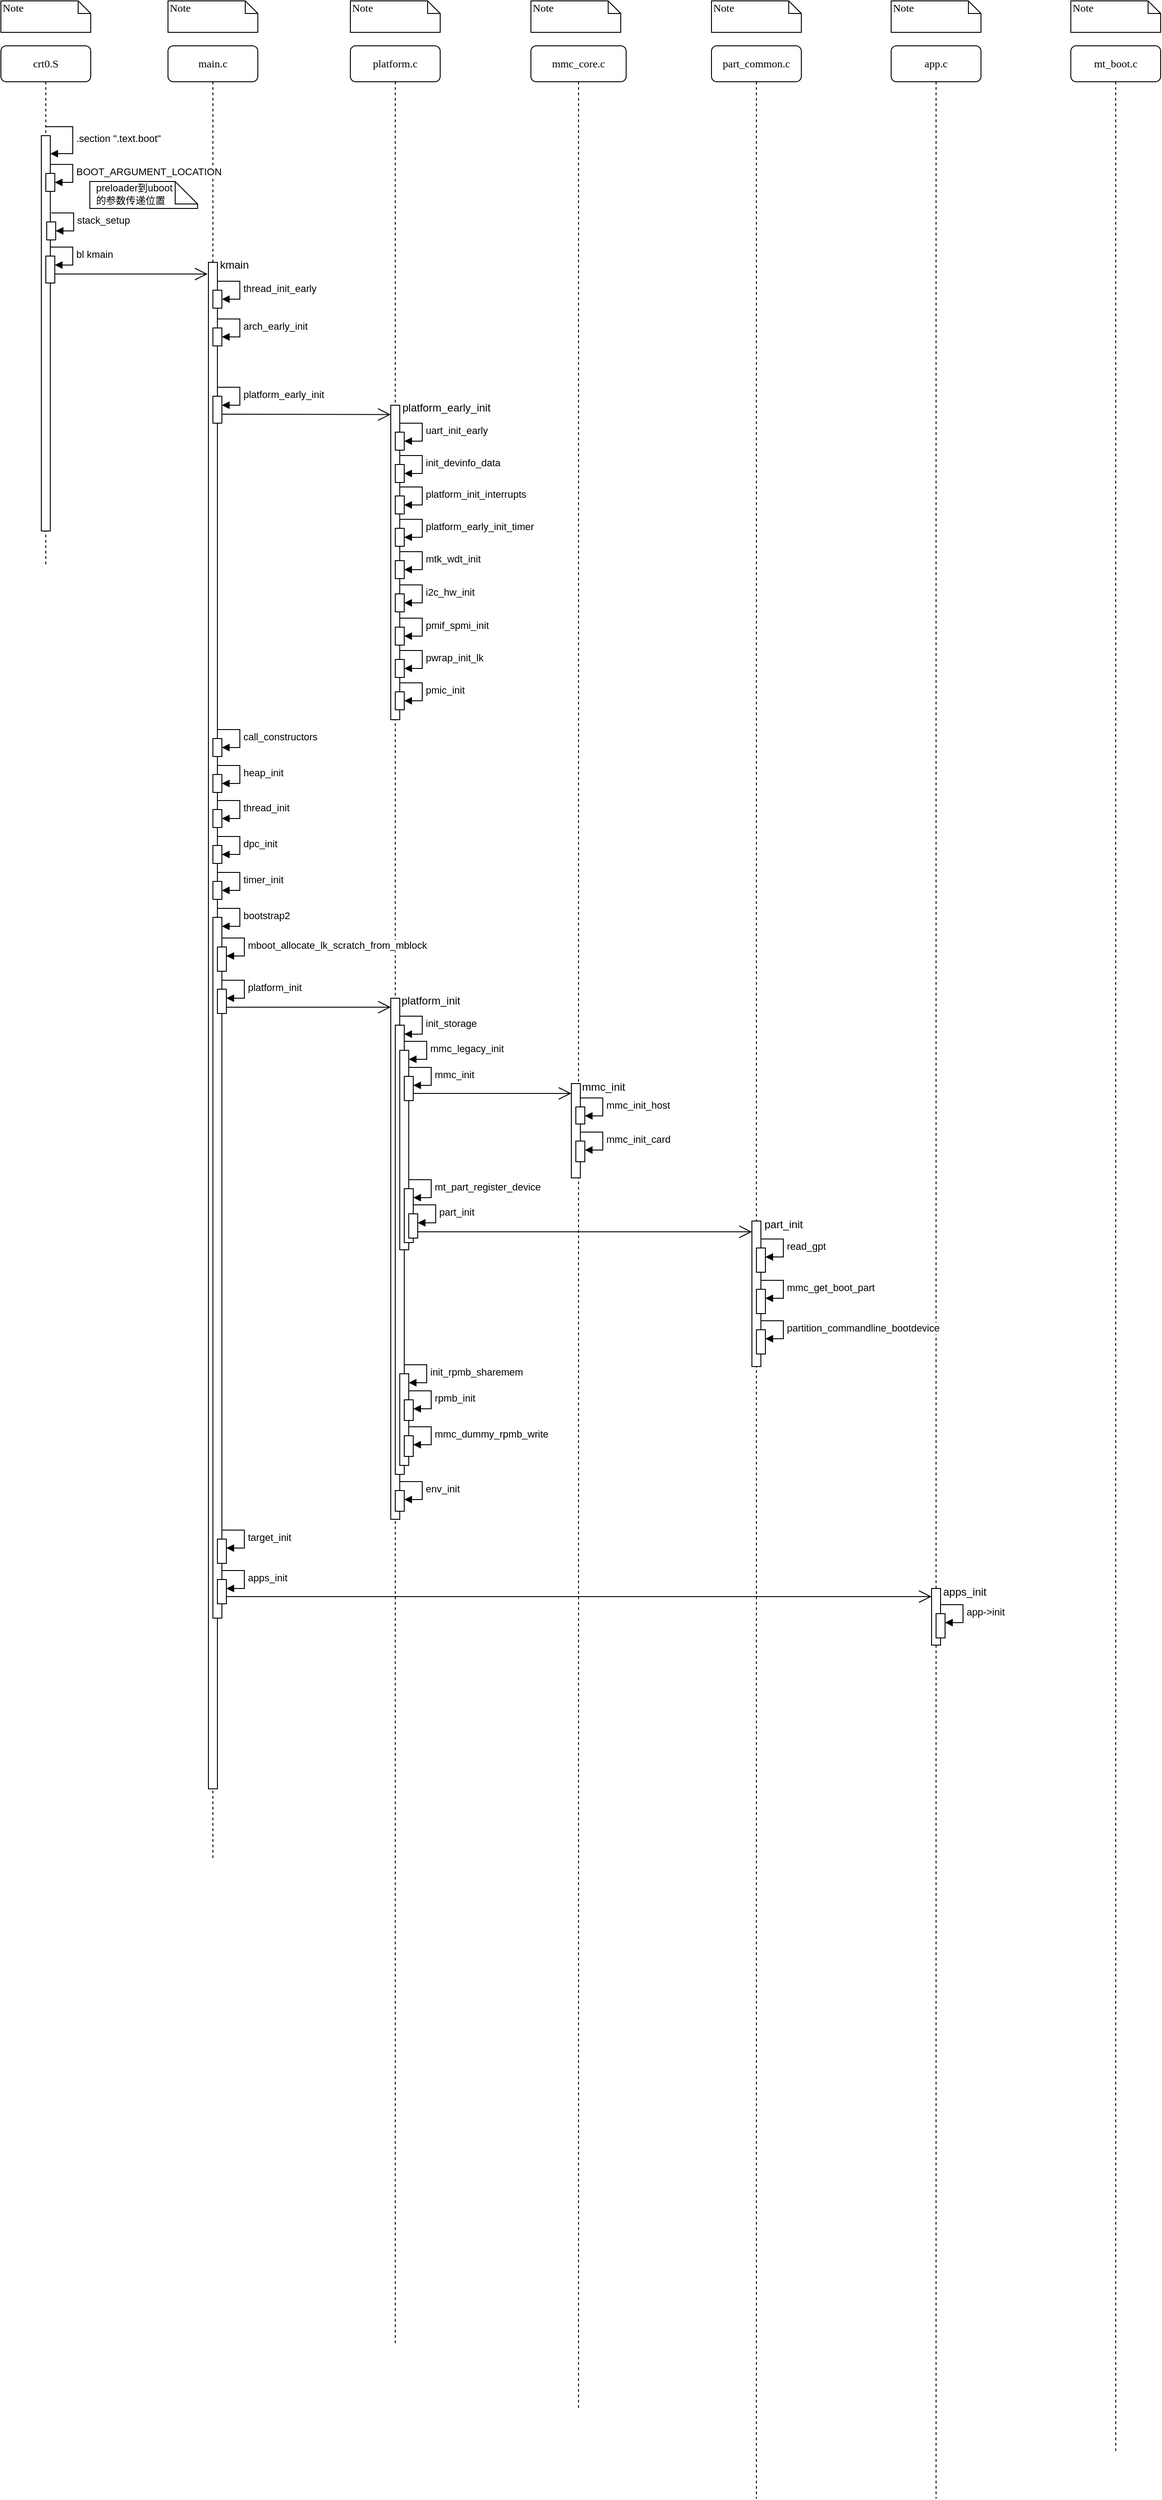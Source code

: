 <mxfile version="24.4.10" type="github">
  <diagram name="Page-1" id="13e1069c-82ec-6db2-03f1-153e76fe0fe0">
    <mxGraphModel dx="1709" dy="1742" grid="1" gridSize="10" guides="1" tooltips="1" connect="1" arrows="1" fold="1" page="1" pageScale="1" pageWidth="1100" pageHeight="850" background="none" math="0" shadow="0">
      <root>
        <mxCell id="0" />
        <mxCell id="1" parent="0" />
        <mxCell id="7baba1c4bc27f4b0-2" value="main.c" style="shape=umlLifeline;perimeter=lifelinePerimeter;whiteSpace=wrap;html=1;container=1;collapsible=0;recursiveResize=0;outlineConnect=0;rounded=1;shadow=0;comic=0;labelBackgroundColor=none;strokeWidth=1;fontFamily=Verdana;fontSize=12;align=center;" parent="1" vertex="1">
          <mxGeometry x="286" y="80" width="100" height="2020" as="geometry" />
        </mxCell>
        <mxCell id="7baba1c4bc27f4b0-10" value="" style="html=1;points=[];perimeter=orthogonalPerimeter;rounded=0;shadow=0;comic=0;labelBackgroundColor=none;strokeWidth=1;fontFamily=Verdana;fontSize=12;align=center;" parent="7baba1c4bc27f4b0-2" vertex="1">
          <mxGeometry x="45" y="241" width="10" height="1699" as="geometry" />
        </mxCell>
        <mxCell id="Ur03JxWOk0cuw9x7WnXD-42" value="" style="endArrow=open;endFill=1;endSize=12;html=1;rounded=0;entryX=-0.012;entryY=0.057;entryDx=0;entryDy=0;entryPerimeter=0;" edge="1" parent="7baba1c4bc27f4b0-2">
          <mxGeometry width="160" relative="1" as="geometry">
            <mxPoint x="60" y="410" as="sourcePoint" />
            <mxPoint x="247.88" y="410.4" as="targetPoint" />
          </mxGeometry>
        </mxCell>
        <mxCell id="Ur03JxWOk0cuw9x7WnXD-79" value="" style="endArrow=open;endFill=1;endSize=12;html=1;rounded=0;" edge="1" parent="7baba1c4bc27f4b0-2" target="Ur03JxWOk0cuw9x7WnXD-78">
          <mxGeometry width="160" relative="1" as="geometry">
            <mxPoint x="65" y="1070" as="sourcePoint" />
            <mxPoint x="225" y="1070" as="targetPoint" />
          </mxGeometry>
        </mxCell>
        <mxCell id="Ur03JxWOk0cuw9x7WnXD-124" value="" style="endArrow=open;endFill=1;endSize=12;html=1;rounded=0;" edge="1" parent="7baba1c4bc27f4b0-2" target="Ur03JxWOk0cuw9x7WnXD-123">
          <mxGeometry width="160" relative="1" as="geometry">
            <mxPoint x="64" y="1726" as="sourcePoint" />
            <mxPoint x="224" y="1726" as="targetPoint" />
          </mxGeometry>
        </mxCell>
        <mxCell id="7baba1c4bc27f4b0-3" value="platform.c" style="shape=umlLifeline;perimeter=lifelinePerimeter;whiteSpace=wrap;html=1;container=1;collapsible=0;recursiveResize=0;outlineConnect=0;rounded=1;shadow=0;comic=0;labelBackgroundColor=none;strokeWidth=1;fontFamily=Verdana;fontSize=12;align=center;" parent="1" vertex="1">
          <mxGeometry x="489" y="80" width="100" height="2560" as="geometry" />
        </mxCell>
        <mxCell id="7baba1c4bc27f4b0-13" value="" style="html=1;points=[];perimeter=orthogonalPerimeter;rounded=0;shadow=0;comic=0;labelBackgroundColor=none;strokeWidth=1;fontFamily=Verdana;fontSize=12;align=center;" parent="7baba1c4bc27f4b0-3" vertex="1">
          <mxGeometry x="45" y="400" width="10" height="350" as="geometry" />
        </mxCell>
        <mxCell id="Ur03JxWOk0cuw9x7WnXD-107" value="" style="endArrow=open;endFill=1;endSize=12;html=1;rounded=0;" edge="1" parent="7baba1c4bc27f4b0-3" target="Ur03JxWOk0cuw9x7WnXD-89">
          <mxGeometry width="160" relative="1" as="geometry">
            <mxPoint x="75" y="1320" as="sourcePoint" />
            <mxPoint x="235" y="1320" as="targetPoint" />
          </mxGeometry>
        </mxCell>
        <mxCell id="7baba1c4bc27f4b0-4" value="mmc_core.c" style="shape=umlLifeline;perimeter=lifelinePerimeter;whiteSpace=wrap;html=1;container=1;collapsible=0;recursiveResize=0;outlineConnect=0;rounded=1;shadow=0;comic=0;labelBackgroundColor=none;strokeWidth=1;fontFamily=Verdana;fontSize=12;align=center;" parent="1" vertex="1">
          <mxGeometry x="690" y="80" width="106" height="2630" as="geometry" />
        </mxCell>
        <mxCell id="Ur03JxWOk0cuw9x7WnXD-84" value="" style="html=1;points=[[0,0,0,0,5],[0,1,0,0,-5],[1,0,0,0,5],[1,1,0,0,-5]];perimeter=orthogonalPerimeter;outlineConnect=0;targetShapes=umlLifeline;portConstraint=eastwest;newEdgeStyle={&quot;curved&quot;:0,&quot;rounded&quot;:0};" vertex="1" parent="7baba1c4bc27f4b0-4">
          <mxGeometry x="45" y="1155" width="10" height="105" as="geometry" />
        </mxCell>
        <mxCell id="7baba1c4bc27f4b0-5" value="part_common.c" style="shape=umlLifeline;perimeter=lifelinePerimeter;whiteSpace=wrap;html=1;container=1;collapsible=0;recursiveResize=0;outlineConnect=0;rounded=1;shadow=0;comic=0;labelBackgroundColor=none;strokeWidth=1;fontFamily=Verdana;fontSize=12;align=center;" parent="1" vertex="1">
          <mxGeometry x="891" y="80" width="100" height="2730" as="geometry" />
        </mxCell>
        <mxCell id="Ur03JxWOk0cuw9x7WnXD-89" value="" style="html=1;points=[[0,0,0,0,5],[0,1,0,0,-5],[1,0,0,0,5],[1,1,0,0,-5]];perimeter=orthogonalPerimeter;outlineConnect=0;targetShapes=umlLifeline;portConstraint=eastwest;newEdgeStyle={&quot;curved&quot;:0,&quot;rounded&quot;:0};" vertex="1" parent="7baba1c4bc27f4b0-5">
          <mxGeometry x="45" y="1308" width="10" height="162" as="geometry" />
        </mxCell>
        <mxCell id="7baba1c4bc27f4b0-6" value="app.c" style="shape=umlLifeline;perimeter=lifelinePerimeter;whiteSpace=wrap;html=1;container=1;collapsible=0;recursiveResize=0;outlineConnect=0;rounded=1;shadow=0;comic=0;labelBackgroundColor=none;strokeWidth=1;fontFamily=Verdana;fontSize=12;align=center;" parent="1" vertex="1">
          <mxGeometry x="1091" y="80" width="100" height="2730" as="geometry" />
        </mxCell>
        <mxCell id="Ur03JxWOk0cuw9x7WnXD-123" value="" style="html=1;points=[[0,0,0,0,5],[0,1,0,0,-5],[1,0,0,0,5],[1,1,0,0,-5]];perimeter=orthogonalPerimeter;outlineConnect=0;targetShapes=umlLifeline;portConstraint=eastwest;newEdgeStyle={&quot;curved&quot;:0,&quot;rounded&quot;:0};" vertex="1" parent="7baba1c4bc27f4b0-6">
          <mxGeometry x="45" y="1717" width="10" height="63" as="geometry" />
        </mxCell>
        <mxCell id="7baba1c4bc27f4b0-7" value="mt_boot.c" style="shape=umlLifeline;perimeter=lifelinePerimeter;whiteSpace=wrap;html=1;container=1;collapsible=0;recursiveResize=0;outlineConnect=0;rounded=1;shadow=0;comic=0;labelBackgroundColor=none;strokeWidth=1;fontFamily=Verdana;fontSize=12;align=center;" parent="1" vertex="1">
          <mxGeometry x="1291" y="80" width="100" height="2680" as="geometry" />
        </mxCell>
        <mxCell id="7baba1c4bc27f4b0-8" value="crt0.S" style="shape=umlLifeline;perimeter=lifelinePerimeter;whiteSpace=wrap;html=1;container=1;collapsible=0;recursiveResize=0;outlineConnect=0;rounded=1;shadow=0;comic=0;labelBackgroundColor=none;strokeWidth=1;fontFamily=Verdana;fontSize=12;align=center;" parent="1" vertex="1">
          <mxGeometry x="100" y="80" width="100" height="580" as="geometry" />
        </mxCell>
        <mxCell id="7baba1c4bc27f4b0-9" value="" style="html=1;points=[];perimeter=orthogonalPerimeter;rounded=0;shadow=0;comic=0;labelBackgroundColor=none;strokeWidth=1;fontFamily=Verdana;fontSize=12;align=center;" parent="7baba1c4bc27f4b0-8" vertex="1">
          <mxGeometry x="45" y="100" width="10" height="440" as="geometry" />
        </mxCell>
        <mxCell id="Ur03JxWOk0cuw9x7WnXD-1" value="" style="html=1;points=[[0,0,0,0,5],[0,1,0,0,-5],[1,0,0,0,5],[1,1,0,0,-5]];perimeter=orthogonalPerimeter;outlineConnect=0;targetShapes=umlLifeline;portConstraint=eastwest;newEdgeStyle={&quot;curved&quot;:0,&quot;rounded&quot;:0};" vertex="1" parent="7baba1c4bc27f4b0-8">
          <mxGeometry x="50" y="142" width="10" height="20" as="geometry" />
        </mxCell>
        <mxCell id="Ur03JxWOk0cuw9x7WnXD-2" value="BOOT_ARGUMENT_LOCATION" style="html=1;align=left;spacingLeft=2;endArrow=block;rounded=0;edgeStyle=orthogonalEdgeStyle;curved=0;rounded=0;" edge="1" target="Ur03JxWOk0cuw9x7WnXD-1" parent="7baba1c4bc27f4b0-8">
          <mxGeometry relative="1" as="geometry">
            <mxPoint x="55" y="132" as="sourcePoint" />
            <Array as="points">
              <mxPoint x="80" y="132" />
              <mxPoint x="80" y="152" />
            </Array>
          </mxGeometry>
        </mxCell>
        <mxCell id="Ur03JxWOk0cuw9x7WnXD-4" value=".section &quot;.text.boot&quot;" style="html=1;align=left;spacingLeft=2;endArrow=block;rounded=0;edgeStyle=orthogonalEdgeStyle;curved=0;rounded=0;" edge="1" parent="7baba1c4bc27f4b0-8">
          <mxGeometry relative="1" as="geometry">
            <mxPoint x="50" y="90" as="sourcePoint" />
            <Array as="points">
              <mxPoint x="80" y="90" />
              <mxPoint x="80" y="120" />
            </Array>
            <mxPoint x="55" y="120.029" as="targetPoint" />
          </mxGeometry>
        </mxCell>
        <mxCell id="Ur03JxWOk0cuw9x7WnXD-10" value="" style="endArrow=open;endFill=1;endSize=12;html=1;rounded=0;" edge="1" parent="7baba1c4bc27f4b0-8">
          <mxGeometry width="160" relative="1" as="geometry">
            <mxPoint x="60" y="254" as="sourcePoint" />
            <mxPoint x="230" y="254" as="targetPoint" />
          </mxGeometry>
        </mxCell>
        <mxCell id="7baba1c4bc27f4b0-40" value="Note" style="shape=note;whiteSpace=wrap;html=1;size=14;verticalAlign=top;align=left;spacingTop=-6;rounded=0;shadow=0;comic=0;labelBackgroundColor=none;strokeWidth=1;fontFamily=Verdana;fontSize=12" parent="1" vertex="1">
          <mxGeometry x="100" y="30" width="100" height="35" as="geometry" />
        </mxCell>
        <mxCell id="7baba1c4bc27f4b0-41" value="Note" style="shape=note;whiteSpace=wrap;html=1;size=14;verticalAlign=top;align=left;spacingTop=-6;rounded=0;shadow=0;comic=0;labelBackgroundColor=none;strokeWidth=1;fontFamily=Verdana;fontSize=12" parent="1" vertex="1">
          <mxGeometry x="286" y="30" width="100" height="35" as="geometry" />
        </mxCell>
        <mxCell id="7baba1c4bc27f4b0-42" value="Note" style="shape=note;whiteSpace=wrap;html=1;size=14;verticalAlign=top;align=left;spacingTop=-6;rounded=0;shadow=0;comic=0;labelBackgroundColor=none;strokeWidth=1;fontFamily=Verdana;fontSize=12" parent="1" vertex="1">
          <mxGeometry x="489" y="30" width="100" height="35" as="geometry" />
        </mxCell>
        <mxCell id="7baba1c4bc27f4b0-43" value="Note" style="shape=note;whiteSpace=wrap;html=1;size=14;verticalAlign=top;align=left;spacingTop=-6;rounded=0;shadow=0;comic=0;labelBackgroundColor=none;strokeWidth=1;fontFamily=Verdana;fontSize=12" parent="1" vertex="1">
          <mxGeometry x="690" y="30" width="100" height="35" as="geometry" />
        </mxCell>
        <mxCell id="7baba1c4bc27f4b0-44" value="Note" style="shape=note;whiteSpace=wrap;html=1;size=14;verticalAlign=top;align=left;spacingTop=-6;rounded=0;shadow=0;comic=0;labelBackgroundColor=none;strokeWidth=1;fontFamily=Verdana;fontSize=12" parent="1" vertex="1">
          <mxGeometry x="891" y="30" width="100" height="35" as="geometry" />
        </mxCell>
        <mxCell id="7baba1c4bc27f4b0-45" value="Note" style="shape=note;whiteSpace=wrap;html=1;size=14;verticalAlign=top;align=left;spacingTop=-6;rounded=0;shadow=0;comic=0;labelBackgroundColor=none;strokeWidth=1;fontFamily=Verdana;fontSize=12" parent="1" vertex="1">
          <mxGeometry x="1091" y="30" width="100" height="35" as="geometry" />
        </mxCell>
        <mxCell id="7baba1c4bc27f4b0-46" value="Note" style="shape=note;whiteSpace=wrap;html=1;size=14;verticalAlign=top;align=left;spacingTop=-6;rounded=0;shadow=0;comic=0;labelBackgroundColor=none;strokeWidth=1;fontFamily=Verdana;fontSize=12" parent="1" vertex="1">
          <mxGeometry x="1291" y="30" width="100" height="35" as="geometry" />
        </mxCell>
        <mxCell id="Ur03JxWOk0cuw9x7WnXD-5" value="" style="html=1;points=[[0,0,0,0,5],[0,1,0,0,-5],[1,0,0,0,5],[1,1,0,0,-5]];perimeter=orthogonalPerimeter;outlineConnect=0;targetShapes=umlLifeline;portConstraint=eastwest;newEdgeStyle={&quot;curved&quot;:0,&quot;rounded&quot;:0};" vertex="1" parent="1">
          <mxGeometry x="151" y="276" width="10" height="20" as="geometry" />
        </mxCell>
        <mxCell id="Ur03JxWOk0cuw9x7WnXD-6" value="stack_setup" style="html=1;align=left;spacingLeft=2;endArrow=block;rounded=0;edgeStyle=orthogonalEdgeStyle;curved=0;rounded=0;" edge="1" parent="1" target="Ur03JxWOk0cuw9x7WnXD-5">
          <mxGeometry relative="1" as="geometry">
            <mxPoint x="156" y="266" as="sourcePoint" />
            <Array as="points">
              <mxPoint x="181" y="266" />
              <mxPoint x="181" y="286" />
            </Array>
          </mxGeometry>
        </mxCell>
        <mxCell id="Ur03JxWOk0cuw9x7WnXD-7" value="" style="html=1;points=[[0,0,0,0,5],[0,1,0,0,-5],[1,0,0,0,5],[1,1,0,0,-5]];perimeter=orthogonalPerimeter;outlineConnect=0;targetShapes=umlLifeline;portConstraint=eastwest;newEdgeStyle={&quot;curved&quot;:0,&quot;rounded&quot;:0};" vertex="1" parent="1">
          <mxGeometry x="150" y="314" width="10" height="30" as="geometry" />
        </mxCell>
        <mxCell id="Ur03JxWOk0cuw9x7WnXD-8" value="bl kmain" style="html=1;align=left;spacingLeft=2;endArrow=block;rounded=0;edgeStyle=orthogonalEdgeStyle;curved=0;rounded=0;" edge="1" parent="1" target="Ur03JxWOk0cuw9x7WnXD-7">
          <mxGeometry relative="1" as="geometry">
            <mxPoint x="155" y="304" as="sourcePoint" />
            <Array as="points">
              <mxPoint x="180" y="304" />
              <mxPoint x="180" y="324" />
            </Array>
          </mxGeometry>
        </mxCell>
        <mxCell id="Ur03JxWOk0cuw9x7WnXD-11" value="kmain" style="text;strokeColor=none;fillColor=none;align=left;verticalAlign=top;spacingLeft=4;spacingRight=4;overflow=hidden;rotatable=0;points=[[0,0.5],[1,0.5]];portConstraint=eastwest;whiteSpace=wrap;html=1;" vertex="1" parent="1">
          <mxGeometry x="338" y="310" width="100" height="26" as="geometry" />
        </mxCell>
        <mxCell id="Ur03JxWOk0cuw9x7WnXD-30" value="" style="shape=note2;boundedLbl=1;whiteSpace=wrap;html=1;size=25;verticalAlign=top;align=left;spacingLeft=5;" vertex="1" parent="1">
          <mxGeometry x="199" y="231" width="120" height="30" as="geometry" />
        </mxCell>
        <mxCell id="Ur03JxWOk0cuw9x7WnXD-35" value="&lt;font style=&quot;font-size: 11px;&quot;&gt;preloader到uboot&lt;/font&gt;&lt;div&gt;&lt;font style=&quot;font-size: 11px;&quot;&gt;的参数传递位置&lt;/font&gt;&lt;/div&gt;" style="text;strokeColor=none;fillColor=none;align=left;verticalAlign=top;spacingLeft=4;spacingRight=4;overflow=hidden;rotatable=0;points=[[0,0.5],[1,0.5]];portConstraint=eastwest;whiteSpace=wrap;html=1;" vertex="1" parent="1">
          <mxGeometry x="200" y="224" width="110" height="30" as="geometry" />
        </mxCell>
        <mxCell id="Ur03JxWOk0cuw9x7WnXD-36" value="" style="html=1;points=[[0,0,0,0,5],[0,1,0,0,-5],[1,0,0,0,5],[1,1,0,0,-5]];perimeter=orthogonalPerimeter;outlineConnect=0;targetShapes=umlLifeline;portConstraint=eastwest;newEdgeStyle={&quot;curved&quot;:0,&quot;rounded&quot;:0};" vertex="1" parent="1">
          <mxGeometry x="336" y="352" width="10" height="20" as="geometry" />
        </mxCell>
        <mxCell id="Ur03JxWOk0cuw9x7WnXD-37" value="thread_init_early" style="html=1;align=left;spacingLeft=2;endArrow=block;rounded=0;edgeStyle=orthogonalEdgeStyle;curved=0;rounded=0;" edge="1" parent="1" target="Ur03JxWOk0cuw9x7WnXD-36">
          <mxGeometry relative="1" as="geometry">
            <mxPoint x="341" y="342" as="sourcePoint" />
            <Array as="points">
              <mxPoint x="366" y="342" />
              <mxPoint x="366" y="362" />
            </Array>
          </mxGeometry>
        </mxCell>
        <mxCell id="Ur03JxWOk0cuw9x7WnXD-38" value="" style="html=1;points=[[0,0,0,0,5],[0,1,0,0,-5],[1,0,0,0,5],[1,1,0,0,-5]];perimeter=orthogonalPerimeter;outlineConnect=0;targetShapes=umlLifeline;portConstraint=eastwest;newEdgeStyle={&quot;curved&quot;:0,&quot;rounded&quot;:0};" vertex="1" parent="1">
          <mxGeometry x="336" y="394" width="10" height="20" as="geometry" />
        </mxCell>
        <mxCell id="Ur03JxWOk0cuw9x7WnXD-39" value="arch_early_init" style="html=1;align=left;spacingLeft=2;endArrow=block;rounded=0;edgeStyle=orthogonalEdgeStyle;curved=0;rounded=0;" edge="1" parent="1" target="Ur03JxWOk0cuw9x7WnXD-38">
          <mxGeometry relative="1" as="geometry">
            <mxPoint x="341" y="384" as="sourcePoint" />
            <Array as="points">
              <mxPoint x="366" y="384" />
              <mxPoint x="366" y="404" />
            </Array>
          </mxGeometry>
        </mxCell>
        <mxCell id="Ur03JxWOk0cuw9x7WnXD-40" value="" style="html=1;points=[[0,0,0,0,5],[0,1,0,0,-5],[1,0,0,0,5],[1,1,0,0,-5]];perimeter=orthogonalPerimeter;outlineConnect=0;targetShapes=umlLifeline;portConstraint=eastwest;newEdgeStyle={&quot;curved&quot;:0,&quot;rounded&quot;:0};" vertex="1" parent="1">
          <mxGeometry x="336" y="470" width="10" height="30" as="geometry" />
        </mxCell>
        <mxCell id="Ur03JxWOk0cuw9x7WnXD-41" value="platform_early_init" style="html=1;align=left;spacingLeft=2;endArrow=block;rounded=0;edgeStyle=orthogonalEdgeStyle;curved=0;rounded=0;" edge="1" parent="1" target="Ur03JxWOk0cuw9x7WnXD-40">
          <mxGeometry relative="1" as="geometry">
            <mxPoint x="341" y="460" as="sourcePoint" />
            <Array as="points">
              <mxPoint x="366" y="460" />
              <mxPoint x="366" y="480" />
            </Array>
          </mxGeometry>
        </mxCell>
        <mxCell id="Ur03JxWOk0cuw9x7WnXD-43" value="platform_early_init" style="text;strokeColor=none;fillColor=none;align=left;verticalAlign=top;spacingLeft=4;spacingRight=4;overflow=hidden;rotatable=0;points=[[0,0.5],[1,0.5]];portConstraint=eastwest;whiteSpace=wrap;html=1;" vertex="1" parent="1">
          <mxGeometry x="541" y="469" width="109" height="26" as="geometry" />
        </mxCell>
        <mxCell id="Ur03JxWOk0cuw9x7WnXD-44" value="" style="html=1;points=[[0,0,0,0,5],[0,1,0,0,-5],[1,0,0,0,5],[1,1,0,0,-5]];perimeter=orthogonalPerimeter;outlineConnect=0;targetShapes=umlLifeline;portConstraint=eastwest;newEdgeStyle={&quot;curved&quot;:0,&quot;rounded&quot;:0};" vertex="1" parent="1">
          <mxGeometry x="539" y="510" width="10" height="20" as="geometry" />
        </mxCell>
        <mxCell id="Ur03JxWOk0cuw9x7WnXD-45" value="uart_init_early" style="html=1;align=left;spacingLeft=2;endArrow=block;rounded=0;edgeStyle=orthogonalEdgeStyle;curved=0;rounded=0;" edge="1" parent="1" target="Ur03JxWOk0cuw9x7WnXD-44">
          <mxGeometry relative="1" as="geometry">
            <mxPoint x="544" y="500" as="sourcePoint" />
            <Array as="points">
              <mxPoint x="569" y="500" />
              <mxPoint x="569" y="520" />
            </Array>
          </mxGeometry>
        </mxCell>
        <mxCell id="Ur03JxWOk0cuw9x7WnXD-46" value="" style="html=1;points=[[0,0,0,0,5],[0,1,0,0,-5],[1,0,0,0,5],[1,1,0,0,-5]];perimeter=orthogonalPerimeter;outlineConnect=0;targetShapes=umlLifeline;portConstraint=eastwest;newEdgeStyle={&quot;curved&quot;:0,&quot;rounded&quot;:0};" vertex="1" parent="1">
          <mxGeometry x="539" y="546" width="10" height="20" as="geometry" />
        </mxCell>
        <mxCell id="Ur03JxWOk0cuw9x7WnXD-47" value="init_devinfo_data" style="html=1;align=left;spacingLeft=2;endArrow=block;rounded=0;edgeStyle=orthogonalEdgeStyle;curved=0;rounded=0;" edge="1" parent="1" target="Ur03JxWOk0cuw9x7WnXD-46">
          <mxGeometry relative="1" as="geometry">
            <mxPoint x="544" y="536" as="sourcePoint" />
            <Array as="points">
              <mxPoint x="569" y="536" />
              <mxPoint x="569" y="556" />
            </Array>
          </mxGeometry>
        </mxCell>
        <mxCell id="Ur03JxWOk0cuw9x7WnXD-48" value="" style="html=1;points=[[0,0,0,0,5],[0,1,0,0,-5],[1,0,0,0,5],[1,1,0,0,-5]];perimeter=orthogonalPerimeter;outlineConnect=0;targetShapes=umlLifeline;portConstraint=eastwest;newEdgeStyle={&quot;curved&quot;:0,&quot;rounded&quot;:0};" vertex="1" parent="1">
          <mxGeometry x="539" y="581" width="10" height="20" as="geometry" />
        </mxCell>
        <mxCell id="Ur03JxWOk0cuw9x7WnXD-49" value="platform_init_interrupts" style="html=1;align=left;spacingLeft=2;endArrow=block;rounded=0;edgeStyle=orthogonalEdgeStyle;curved=0;rounded=0;" edge="1" parent="1" target="Ur03JxWOk0cuw9x7WnXD-48">
          <mxGeometry relative="1" as="geometry">
            <mxPoint x="544" y="571" as="sourcePoint" />
            <Array as="points">
              <mxPoint x="569" y="571" />
              <mxPoint x="569" y="591" />
            </Array>
          </mxGeometry>
        </mxCell>
        <mxCell id="Ur03JxWOk0cuw9x7WnXD-50" value="" style="html=1;points=[[0,0,0,0,5],[0,1,0,0,-5],[1,0,0,0,5],[1,1,0,0,-5]];perimeter=orthogonalPerimeter;outlineConnect=0;targetShapes=umlLifeline;portConstraint=eastwest;newEdgeStyle={&quot;curved&quot;:0,&quot;rounded&quot;:0};" vertex="1" parent="1">
          <mxGeometry x="539" y="617" width="10" height="20" as="geometry" />
        </mxCell>
        <mxCell id="Ur03JxWOk0cuw9x7WnXD-51" value="platform_early_init_timer" style="html=1;align=left;spacingLeft=2;endArrow=block;rounded=0;edgeStyle=orthogonalEdgeStyle;curved=0;rounded=0;" edge="1" parent="1" target="Ur03JxWOk0cuw9x7WnXD-50">
          <mxGeometry relative="1" as="geometry">
            <mxPoint x="544" y="607" as="sourcePoint" />
            <Array as="points">
              <mxPoint x="569" y="607" />
              <mxPoint x="569" y="627" />
            </Array>
          </mxGeometry>
        </mxCell>
        <mxCell id="Ur03JxWOk0cuw9x7WnXD-52" value="" style="html=1;points=[[0,0,0,0,5],[0,1,0,0,-5],[1,0,0,0,5],[1,1,0,0,-5]];perimeter=orthogonalPerimeter;outlineConnect=0;targetShapes=umlLifeline;portConstraint=eastwest;newEdgeStyle={&quot;curved&quot;:0,&quot;rounded&quot;:0};" vertex="1" parent="1">
          <mxGeometry x="539" y="653" width="10" height="20" as="geometry" />
        </mxCell>
        <mxCell id="Ur03JxWOk0cuw9x7WnXD-53" value="mtk_wdt_init" style="html=1;align=left;spacingLeft=2;endArrow=block;rounded=0;edgeStyle=orthogonalEdgeStyle;curved=0;rounded=0;" edge="1" parent="1" target="Ur03JxWOk0cuw9x7WnXD-52">
          <mxGeometry relative="1" as="geometry">
            <mxPoint x="544" y="643" as="sourcePoint" />
            <Array as="points">
              <mxPoint x="569" y="643" />
              <mxPoint x="569" y="663" />
            </Array>
          </mxGeometry>
        </mxCell>
        <mxCell id="Ur03JxWOk0cuw9x7WnXD-54" value="" style="html=1;points=[[0,0,0,0,5],[0,1,0,0,-5],[1,0,0,0,5],[1,1,0,0,-5]];perimeter=orthogonalPerimeter;outlineConnect=0;targetShapes=umlLifeline;portConstraint=eastwest;newEdgeStyle={&quot;curved&quot;:0,&quot;rounded&quot;:0};" vertex="1" parent="1">
          <mxGeometry x="539" y="690" width="10" height="20" as="geometry" />
        </mxCell>
        <mxCell id="Ur03JxWOk0cuw9x7WnXD-55" value="i2c_hw_init" style="html=1;align=left;spacingLeft=2;endArrow=block;rounded=0;edgeStyle=orthogonalEdgeStyle;curved=0;rounded=0;" edge="1" parent="1" target="Ur03JxWOk0cuw9x7WnXD-54">
          <mxGeometry relative="1" as="geometry">
            <mxPoint x="544" y="680" as="sourcePoint" />
            <Array as="points">
              <mxPoint x="569" y="680" />
              <mxPoint x="569" y="700" />
            </Array>
          </mxGeometry>
        </mxCell>
        <mxCell id="Ur03JxWOk0cuw9x7WnXD-56" value="" style="html=1;points=[[0,0,0,0,5],[0,1,0,0,-5],[1,0,0,0,5],[1,1,0,0,-5]];perimeter=orthogonalPerimeter;outlineConnect=0;targetShapes=umlLifeline;portConstraint=eastwest;newEdgeStyle={&quot;curved&quot;:0,&quot;rounded&quot;:0};" vertex="1" parent="1">
          <mxGeometry x="539" y="727" width="10" height="20" as="geometry" />
        </mxCell>
        <mxCell id="Ur03JxWOk0cuw9x7WnXD-57" value="pmif_spmi_init" style="html=1;align=left;spacingLeft=2;endArrow=block;rounded=0;edgeStyle=orthogonalEdgeStyle;curved=0;rounded=0;" edge="1" parent="1" target="Ur03JxWOk0cuw9x7WnXD-56">
          <mxGeometry relative="1" as="geometry">
            <mxPoint x="544" y="717" as="sourcePoint" />
            <Array as="points">
              <mxPoint x="569" y="717" />
              <mxPoint x="569" y="737" />
            </Array>
          </mxGeometry>
        </mxCell>
        <mxCell id="Ur03JxWOk0cuw9x7WnXD-58" value="" style="html=1;points=[[0,0,0,0,5],[0,1,0,0,-5],[1,0,0,0,5],[1,1,0,0,-5]];perimeter=orthogonalPerimeter;outlineConnect=0;targetShapes=umlLifeline;portConstraint=eastwest;newEdgeStyle={&quot;curved&quot;:0,&quot;rounded&quot;:0};" vertex="1" parent="1">
          <mxGeometry x="539" y="763" width="10" height="20" as="geometry" />
        </mxCell>
        <mxCell id="Ur03JxWOk0cuw9x7WnXD-59" value="pwrap_init_lk" style="html=1;align=left;spacingLeft=2;endArrow=block;rounded=0;edgeStyle=orthogonalEdgeStyle;curved=0;rounded=0;" edge="1" parent="1" target="Ur03JxWOk0cuw9x7WnXD-58">
          <mxGeometry x="0.002" relative="1" as="geometry">
            <mxPoint x="544" y="753" as="sourcePoint" />
            <Array as="points">
              <mxPoint x="569" y="753" />
              <mxPoint x="569" y="773" />
            </Array>
            <mxPoint as="offset" />
          </mxGeometry>
        </mxCell>
        <mxCell id="Ur03JxWOk0cuw9x7WnXD-60" value="" style="html=1;points=[[0,0,0,0,5],[0,1,0,0,-5],[1,0,0,0,5],[1,1,0,0,-5]];perimeter=orthogonalPerimeter;outlineConnect=0;targetShapes=umlLifeline;portConstraint=eastwest;newEdgeStyle={&quot;curved&quot;:0,&quot;rounded&quot;:0};" vertex="1" parent="1">
          <mxGeometry x="539" y="799" width="10" height="20" as="geometry" />
        </mxCell>
        <mxCell id="Ur03JxWOk0cuw9x7WnXD-61" value="pmic_init" style="html=1;align=left;spacingLeft=2;endArrow=block;rounded=0;edgeStyle=orthogonalEdgeStyle;curved=0;rounded=0;" edge="1" parent="1" target="Ur03JxWOk0cuw9x7WnXD-60">
          <mxGeometry x="0.002" relative="1" as="geometry">
            <mxPoint x="544" y="789" as="sourcePoint" />
            <Array as="points">
              <mxPoint x="569" y="789" />
              <mxPoint x="569" y="809" />
            </Array>
            <mxPoint as="offset" />
          </mxGeometry>
        </mxCell>
        <mxCell id="Ur03JxWOk0cuw9x7WnXD-62" value="" style="html=1;points=[[0,0,0,0,5],[0,1,0,0,-5],[1,0,0,0,5],[1,1,0,0,-5]];perimeter=orthogonalPerimeter;outlineConnect=0;targetShapes=umlLifeline;portConstraint=eastwest;newEdgeStyle={&quot;curved&quot;:0,&quot;rounded&quot;:0};" vertex="1" parent="1">
          <mxGeometry x="336" y="851" width="10" height="20" as="geometry" />
        </mxCell>
        <mxCell id="Ur03JxWOk0cuw9x7WnXD-63" value="call_constructors" style="html=1;align=left;spacingLeft=2;endArrow=block;rounded=0;edgeStyle=orthogonalEdgeStyle;curved=0;rounded=0;" edge="1" parent="1" target="Ur03JxWOk0cuw9x7WnXD-62">
          <mxGeometry x="0.002" relative="1" as="geometry">
            <mxPoint x="341" y="841" as="sourcePoint" />
            <Array as="points">
              <mxPoint x="366" y="841" />
              <mxPoint x="366" y="861" />
            </Array>
            <mxPoint as="offset" />
          </mxGeometry>
        </mxCell>
        <mxCell id="Ur03JxWOk0cuw9x7WnXD-64" value="" style="html=1;points=[[0,0,0,0,5],[0,1,0,0,-5],[1,0,0,0,5],[1,1,0,0,-5]];perimeter=orthogonalPerimeter;outlineConnect=0;targetShapes=umlLifeline;portConstraint=eastwest;newEdgeStyle={&quot;curved&quot;:0,&quot;rounded&quot;:0};" vertex="1" parent="1">
          <mxGeometry x="336" y="891" width="10" height="20" as="geometry" />
        </mxCell>
        <mxCell id="Ur03JxWOk0cuw9x7WnXD-65" value="heap_init" style="html=1;align=left;spacingLeft=2;endArrow=block;rounded=0;edgeStyle=orthogonalEdgeStyle;curved=0;rounded=0;" edge="1" parent="1" target="Ur03JxWOk0cuw9x7WnXD-64">
          <mxGeometry x="0.002" relative="1" as="geometry">
            <mxPoint x="341" y="881" as="sourcePoint" />
            <Array as="points">
              <mxPoint x="366" y="881" />
              <mxPoint x="366" y="901" />
            </Array>
            <mxPoint as="offset" />
          </mxGeometry>
        </mxCell>
        <mxCell id="Ur03JxWOk0cuw9x7WnXD-66" value="" style="html=1;points=[[0,0,0,0,5],[0,1,0,0,-5],[1,0,0,0,5],[1,1,0,0,-5]];perimeter=orthogonalPerimeter;outlineConnect=0;targetShapes=umlLifeline;portConstraint=eastwest;newEdgeStyle={&quot;curved&quot;:0,&quot;rounded&quot;:0};" vertex="1" parent="1">
          <mxGeometry x="336" y="930" width="10" height="20" as="geometry" />
        </mxCell>
        <mxCell id="Ur03JxWOk0cuw9x7WnXD-67" value="thread_init" style="html=1;align=left;spacingLeft=2;endArrow=block;rounded=0;edgeStyle=orthogonalEdgeStyle;curved=0;rounded=0;" edge="1" parent="1" target="Ur03JxWOk0cuw9x7WnXD-66">
          <mxGeometry x="0.002" relative="1" as="geometry">
            <mxPoint x="341" y="920" as="sourcePoint" />
            <Array as="points">
              <mxPoint x="366" y="920" />
              <mxPoint x="366" y="940" />
            </Array>
            <mxPoint as="offset" />
          </mxGeometry>
        </mxCell>
        <mxCell id="Ur03JxWOk0cuw9x7WnXD-68" value="" style="html=1;points=[[0,0,0,0,5],[0,1,0,0,-5],[1,0,0,0,5],[1,1,0,0,-5]];perimeter=orthogonalPerimeter;outlineConnect=0;targetShapes=umlLifeline;portConstraint=eastwest;newEdgeStyle={&quot;curved&quot;:0,&quot;rounded&quot;:0};" vertex="1" parent="1">
          <mxGeometry x="336" y="970" width="10" height="20" as="geometry" />
        </mxCell>
        <mxCell id="Ur03JxWOk0cuw9x7WnXD-69" value="dpc_init" style="html=1;align=left;spacingLeft=2;endArrow=block;rounded=0;edgeStyle=orthogonalEdgeStyle;curved=0;rounded=0;" edge="1" parent="1" target="Ur03JxWOk0cuw9x7WnXD-68">
          <mxGeometry x="0.002" relative="1" as="geometry">
            <mxPoint x="341" y="960" as="sourcePoint" />
            <Array as="points">
              <mxPoint x="366" y="960" />
              <mxPoint x="366" y="980" />
            </Array>
            <mxPoint as="offset" />
          </mxGeometry>
        </mxCell>
        <mxCell id="Ur03JxWOk0cuw9x7WnXD-70" value="" style="html=1;points=[[0,0,0,0,5],[0,1,0,0,-5],[1,0,0,0,5],[1,1,0,0,-5]];perimeter=orthogonalPerimeter;outlineConnect=0;targetShapes=umlLifeline;portConstraint=eastwest;newEdgeStyle={&quot;curved&quot;:0,&quot;rounded&quot;:0};" vertex="1" parent="1">
          <mxGeometry x="336" y="1010" width="10" height="20" as="geometry" />
        </mxCell>
        <mxCell id="Ur03JxWOk0cuw9x7WnXD-71" value="timer_init&lt;span style=&quot;color: rgba(0, 0, 0, 0); font-family: monospace; font-size: 0px; background-color: rgb(251, 251, 251);&quot;&gt;%3CmxGraphModel%3E%3Croot%3E%3CmxCell%20id%3D%220%22%2F%3E%3CmxCell%20id%3D%221%22%20parent%3D%220%22%2F%3E%3CmxCell%20id%3D%222%22%20value%3D%22%22%20style%3D%22html%3D1%3Bpoints%3D%5B%5B0%2C0%2C0%2C0%2C5%5D%2C%5B0%2C1%2C0%2C0%2C-5%5D%2C%5B1%2C0%2C0%2C0%2C5%5D%2C%5B1%2C1%2C0%2C0%2C-5%5D%5D%3Bperimeter%3DorthogonalPerimeter%3BoutlineConnect%3D0%3BtargetShapes%3DumlLifeline%3BportConstraint%3Deastwest%3BnewEdgeStyle%3D%7B%26quot%3Bcurved%26quot%3B%3A0%2C%26quot%3Brounded%26quot%3B%3A0%7D%3B%22%20vertex%3D%221%22%20parent%3D%221%22%3E%3CmxGeometry%20x%3D%22336%22%20y%3D%22970%22%20width%3D%2210%22%20height%3D%2220%22%20as%3D%22geometry%22%2F%3E%3C%2FmxCell%3E%3CmxCell%20id%3D%223%22%20value%3D%22dpc_init%22%20style%3D%22html%3D1%3Balign%3Dleft%3BspacingLeft%3D2%3BendArrow%3Dblock%3Brounded%3D0%3BedgeStyle%3DorthogonalEdgeStyle%3Bcurved%3D0%3Brounded%3D0%3B%22%20edge%3D%221%22%20target%3D%222%22%20parent%3D%221%22%3E%3CmxGeometry%20x%3D%220.002%22%20relative%3D%221%22%20as%3D%22geometry%22%3E%3CmxPoint%20x%3D%22341%22%20y%3D%22960%22%20as%3D%22sourcePoint%22%2F%3E%3CArray%20as%3D%22points%22%3E%3CmxPoint%20x%3D%22366%22%20y%3D%22960%22%2F%3E%3CmxPoint%20x%3D%22366%22%20y%3D%22980%22%2F%3E%3C%2FArray%3E%3CmxPoint%20as%3D%22offset%22%2F%3E%3C%2FmxGeometry%3E%3C%2FmxCell%3E%3C%2Froot%3E%3C%2FmxGraphModel%3E&lt;/span&gt;" style="html=1;align=left;spacingLeft=2;endArrow=block;rounded=0;edgeStyle=orthogonalEdgeStyle;curved=0;rounded=0;" edge="1" parent="1" target="Ur03JxWOk0cuw9x7WnXD-70">
          <mxGeometry x="0.002" relative="1" as="geometry">
            <mxPoint x="341" y="1000" as="sourcePoint" />
            <Array as="points">
              <mxPoint x="366" y="1000" />
              <mxPoint x="366" y="1020" />
            </Array>
            <mxPoint as="offset" />
          </mxGeometry>
        </mxCell>
        <mxCell id="Ur03JxWOk0cuw9x7WnXD-72" value="" style="html=1;points=[[0,0,0,0,5],[0,1,0,0,-5],[1,0,0,0,5],[1,1,0,0,-5]];perimeter=orthogonalPerimeter;outlineConnect=0;targetShapes=umlLifeline;portConstraint=eastwest;newEdgeStyle={&quot;curved&quot;:0,&quot;rounded&quot;:0};" vertex="1" parent="1">
          <mxGeometry x="336" y="1050" width="10" height="780" as="geometry" />
        </mxCell>
        <mxCell id="Ur03JxWOk0cuw9x7WnXD-73" value="bootstrap2" style="html=1;align=left;spacingLeft=2;endArrow=block;rounded=0;edgeStyle=orthogonalEdgeStyle;curved=0;rounded=0;" edge="1" parent="1" target="Ur03JxWOk0cuw9x7WnXD-72">
          <mxGeometry x="0.002" relative="1" as="geometry">
            <mxPoint x="341" y="1040" as="sourcePoint" />
            <Array as="points">
              <mxPoint x="366" y="1040" />
              <mxPoint x="366" y="1060" />
            </Array>
            <mxPoint as="offset" />
          </mxGeometry>
        </mxCell>
        <mxCell id="Ur03JxWOk0cuw9x7WnXD-74" value="" style="html=1;points=[[0,0,0,0,5],[0,1,0,0,-5],[1,0,0,0,5],[1,1,0,0,-5]];perimeter=orthogonalPerimeter;outlineConnect=0;targetShapes=umlLifeline;portConstraint=eastwest;newEdgeStyle={&quot;curved&quot;:0,&quot;rounded&quot;:0};" vertex="1" parent="1">
          <mxGeometry x="341" y="1083" width="10" height="27" as="geometry" />
        </mxCell>
        <mxCell id="Ur03JxWOk0cuw9x7WnXD-75" value="mboot_allocate_lk_scratch_from_mblock" style="html=1;align=left;spacingLeft=2;endArrow=block;rounded=0;edgeStyle=orthogonalEdgeStyle;curved=0;rounded=0;" edge="1" parent="1" target="Ur03JxWOk0cuw9x7WnXD-74">
          <mxGeometry x="0.002" relative="1" as="geometry">
            <mxPoint x="346" y="1073" as="sourcePoint" />
            <Array as="points">
              <mxPoint x="371" y="1073" />
              <mxPoint x="371" y="1093" />
            </Array>
            <mxPoint as="offset" />
          </mxGeometry>
        </mxCell>
        <mxCell id="Ur03JxWOk0cuw9x7WnXD-76" value="" style="html=1;points=[[0,0,0,0,5],[0,1,0,0,-5],[1,0,0,0,5],[1,1,0,0,-5]];perimeter=orthogonalPerimeter;outlineConnect=0;targetShapes=umlLifeline;portConstraint=eastwest;newEdgeStyle={&quot;curved&quot;:0,&quot;rounded&quot;:0};" vertex="1" parent="1">
          <mxGeometry x="341" y="1130" width="10" height="27" as="geometry" />
        </mxCell>
        <mxCell id="Ur03JxWOk0cuw9x7WnXD-77" value="platform_init" style="html=1;align=left;spacingLeft=2;endArrow=block;rounded=0;edgeStyle=orthogonalEdgeStyle;curved=0;rounded=0;" edge="1" parent="1" target="Ur03JxWOk0cuw9x7WnXD-76">
          <mxGeometry x="0.002" relative="1" as="geometry">
            <mxPoint x="346" y="1120" as="sourcePoint" />
            <Array as="points">
              <mxPoint x="371" y="1120" />
              <mxPoint x="371" y="1140" />
            </Array>
            <mxPoint as="offset" />
          </mxGeometry>
        </mxCell>
        <mxCell id="Ur03JxWOk0cuw9x7WnXD-78" value="" style="html=1;points=[[0,0,0,0,5],[0,1,0,0,-5],[1,0,0,0,5],[1,1,0,0,-5]];perimeter=orthogonalPerimeter;outlineConnect=0;targetShapes=umlLifeline;portConstraint=eastwest;newEdgeStyle={&quot;curved&quot;:0,&quot;rounded&quot;:0};" vertex="1" parent="1">
          <mxGeometry x="534" y="1140" width="10" height="580" as="geometry" />
        </mxCell>
        <mxCell id="Ur03JxWOk0cuw9x7WnXD-81" value="platform_init" style="text;strokeColor=none;fillColor=none;align=left;verticalAlign=top;spacingLeft=4;spacingRight=4;overflow=hidden;rotatable=0;points=[[0,0.5],[1,0.5]];portConstraint=eastwest;whiteSpace=wrap;html=1;" vertex="1" parent="1">
          <mxGeometry x="540" y="1129" width="100" height="26" as="geometry" />
        </mxCell>
        <mxCell id="Ur03JxWOk0cuw9x7WnXD-82" value="" style="html=1;points=[[0,0,0,0,5],[0,1,0,0,-5],[1,0,0,0,5],[1,1,0,0,-5]];perimeter=orthogonalPerimeter;outlineConnect=0;targetShapes=umlLifeline;portConstraint=eastwest;newEdgeStyle={&quot;curved&quot;:0,&quot;rounded&quot;:0};" vertex="1" parent="1">
          <mxGeometry x="539" y="1170" width="10" height="500" as="geometry" />
        </mxCell>
        <mxCell id="Ur03JxWOk0cuw9x7WnXD-83" value="init_storage" style="html=1;align=left;spacingLeft=2;endArrow=block;rounded=0;edgeStyle=orthogonalEdgeStyle;curved=0;rounded=0;" edge="1" parent="1" target="Ur03JxWOk0cuw9x7WnXD-82">
          <mxGeometry x="0.002" relative="1" as="geometry">
            <mxPoint x="544" y="1160" as="sourcePoint" />
            <Array as="points">
              <mxPoint x="569" y="1160" />
              <mxPoint x="569" y="1180" />
            </Array>
            <mxPoint as="offset" />
          </mxGeometry>
        </mxCell>
        <mxCell id="Ur03JxWOk0cuw9x7WnXD-86" value="mmc_init" style="text;strokeColor=none;fillColor=none;align=left;verticalAlign=top;spacingLeft=4;spacingRight=4;overflow=hidden;rotatable=0;points=[[0,0.5],[1,0.5]];portConstraint=eastwest;whiteSpace=wrap;html=1;" vertex="1" parent="1">
          <mxGeometry x="741" y="1225" width="100" height="26" as="geometry" />
        </mxCell>
        <mxCell id="Ur03JxWOk0cuw9x7WnXD-87" value="" style="html=1;points=[[0,0,0,0,5],[0,1,0,0,-5],[1,0,0,0,5],[1,1,0,0,-5]];perimeter=orthogonalPerimeter;outlineConnect=0;targetShapes=umlLifeline;portConstraint=eastwest;newEdgeStyle={&quot;curved&quot;:0,&quot;rounded&quot;:0};" vertex="1" parent="1">
          <mxGeometry x="740" y="1261" width="10" height="19" as="geometry" />
        </mxCell>
        <mxCell id="Ur03JxWOk0cuw9x7WnXD-88" value="mmc_init_host" style="html=1;align=left;spacingLeft=2;endArrow=block;rounded=0;edgeStyle=orthogonalEdgeStyle;curved=0;rounded=0;" edge="1" parent="1" target="Ur03JxWOk0cuw9x7WnXD-87">
          <mxGeometry x="-0.003" relative="1" as="geometry">
            <mxPoint x="745" y="1251" as="sourcePoint" />
            <Array as="points">
              <mxPoint x="770" y="1251" />
              <mxPoint x="770" y="1271" />
            </Array>
            <mxPoint as="offset" />
          </mxGeometry>
        </mxCell>
        <mxCell id="Ur03JxWOk0cuw9x7WnXD-91" value="part_init" style="text;strokeColor=none;fillColor=none;align=left;verticalAlign=top;spacingLeft=4;spacingRight=4;overflow=hidden;rotatable=0;points=[[0,0.5],[1,0.5]];portConstraint=eastwest;whiteSpace=wrap;html=1;" vertex="1" parent="1">
          <mxGeometry x="944" y="1378" width="100" height="26" as="geometry" />
        </mxCell>
        <mxCell id="Ur03JxWOk0cuw9x7WnXD-92" value="" style="html=1;points=[[0,0,0,0,5],[0,1,0,0,-5],[1,0,0,0,5],[1,1,0,0,-5]];perimeter=orthogonalPerimeter;outlineConnect=0;targetShapes=umlLifeline;portConstraint=eastwest;newEdgeStyle={&quot;curved&quot;:0,&quot;rounded&quot;:0};" vertex="1" parent="1">
          <mxGeometry x="941" y="1418" width="10" height="27" as="geometry" />
        </mxCell>
        <mxCell id="Ur03JxWOk0cuw9x7WnXD-93" value="read_gpt" style="html=1;align=left;spacingLeft=2;endArrow=block;rounded=0;edgeStyle=orthogonalEdgeStyle;curved=0;rounded=0;" edge="1" parent="1" target="Ur03JxWOk0cuw9x7WnXD-92">
          <mxGeometry x="-0.003" relative="1" as="geometry">
            <mxPoint x="946" y="1408" as="sourcePoint" />
            <Array as="points">
              <mxPoint x="971" y="1408" />
              <mxPoint x="971" y="1428" />
            </Array>
            <mxPoint as="offset" />
          </mxGeometry>
        </mxCell>
        <mxCell id="Ur03JxWOk0cuw9x7WnXD-94" value="" style="html=1;points=[[0,0,0,0,5],[0,1,0,0,-5],[1,0,0,0,5],[1,1,0,0,-5]];perimeter=orthogonalPerimeter;outlineConnect=0;targetShapes=umlLifeline;portConstraint=eastwest;newEdgeStyle={&quot;curved&quot;:0,&quot;rounded&quot;:0};" vertex="1" parent="1">
          <mxGeometry x="544" y="1198" width="10" height="222" as="geometry" />
        </mxCell>
        <mxCell id="Ur03JxWOk0cuw9x7WnXD-95" value="mmc_legacy_init" style="html=1;align=left;spacingLeft=2;endArrow=block;rounded=0;edgeStyle=orthogonalEdgeStyle;curved=0;rounded=0;" edge="1" parent="1" target="Ur03JxWOk0cuw9x7WnXD-94">
          <mxGeometry x="-0.003" relative="1" as="geometry">
            <mxPoint x="549" y="1188" as="sourcePoint" />
            <Array as="points">
              <mxPoint x="574" y="1188" />
              <mxPoint x="574" y="1208" />
            </Array>
            <mxPoint as="offset" />
          </mxGeometry>
        </mxCell>
        <mxCell id="Ur03JxWOk0cuw9x7WnXD-96" value="" style="html=1;points=[[0,0,0,0,5],[0,1,0,0,-5],[1,0,0,0,5],[1,1,0,0,-5]];perimeter=orthogonalPerimeter;outlineConnect=0;targetShapes=umlLifeline;portConstraint=eastwest;newEdgeStyle={&quot;curved&quot;:0,&quot;rounded&quot;:0};" vertex="1" parent="1">
          <mxGeometry x="544" y="1558" width="10" height="102" as="geometry" />
        </mxCell>
        <mxCell id="Ur03JxWOk0cuw9x7WnXD-97" value="init_rpmb_sharemem" style="html=1;align=left;spacingLeft=2;endArrow=block;rounded=0;edgeStyle=orthogonalEdgeStyle;curved=0;rounded=0;" edge="1" parent="1" target="Ur03JxWOk0cuw9x7WnXD-96">
          <mxGeometry x="-0.003" relative="1" as="geometry">
            <mxPoint x="549" y="1548" as="sourcePoint" />
            <Array as="points">
              <mxPoint x="574" y="1548" />
              <mxPoint x="574" y="1568" />
            </Array>
            <mxPoint as="offset" />
          </mxGeometry>
        </mxCell>
        <mxCell id="Ur03JxWOk0cuw9x7WnXD-98" value="" style="html=1;points=[[0,0,0,0,5],[0,1,0,0,-5],[1,0,0,0,5],[1,1,0,0,-5]];perimeter=orthogonalPerimeter;outlineConnect=0;targetShapes=umlLifeline;portConstraint=eastwest;newEdgeStyle={&quot;curved&quot;:0,&quot;rounded&quot;:0};" vertex="1" parent="1">
          <mxGeometry x="549" y="1227" width="10" height="27" as="geometry" />
        </mxCell>
        <mxCell id="Ur03JxWOk0cuw9x7WnXD-99" value="mmc_init" style="html=1;align=left;spacingLeft=2;endArrow=block;rounded=0;edgeStyle=orthogonalEdgeStyle;curved=0;rounded=0;" edge="1" parent="1" target="Ur03JxWOk0cuw9x7WnXD-98">
          <mxGeometry x="-0.003" relative="1" as="geometry">
            <mxPoint x="554" y="1217" as="sourcePoint" />
            <Array as="points">
              <mxPoint x="579" y="1217" />
              <mxPoint x="579" y="1237" />
            </Array>
            <mxPoint as="offset" />
          </mxGeometry>
        </mxCell>
        <mxCell id="Ur03JxWOk0cuw9x7WnXD-100" value="" style="html=1;points=[[0,0,0,0,5],[0,1,0,0,-5],[1,0,0,0,5],[1,1,0,0,-5]];perimeter=orthogonalPerimeter;outlineConnect=0;targetShapes=umlLifeline;portConstraint=eastwest;newEdgeStyle={&quot;curved&quot;:0,&quot;rounded&quot;:0};" vertex="1" parent="1">
          <mxGeometry x="549" y="1352" width="10" height="60" as="geometry" />
        </mxCell>
        <mxCell id="Ur03JxWOk0cuw9x7WnXD-101" value="mt_part_register_device" style="html=1;align=left;spacingLeft=2;endArrow=block;rounded=0;edgeStyle=orthogonalEdgeStyle;curved=0;rounded=0;" edge="1" parent="1" target="Ur03JxWOk0cuw9x7WnXD-100">
          <mxGeometry x="-0.004" relative="1" as="geometry">
            <mxPoint x="554" y="1342" as="sourcePoint" />
            <Array as="points">
              <mxPoint x="579" y="1342" />
              <mxPoint x="579" y="1362" />
            </Array>
            <mxPoint as="offset" />
          </mxGeometry>
        </mxCell>
        <mxCell id="Ur03JxWOk0cuw9x7WnXD-102" value="" style="html=1;points=[[0,0,0,0,5],[0,1,0,0,-5],[1,0,0,0,5],[1,1,0,0,-5]];perimeter=orthogonalPerimeter;outlineConnect=0;targetShapes=umlLifeline;portConstraint=eastwest;newEdgeStyle={&quot;curved&quot;:0,&quot;rounded&quot;:0};" vertex="1" parent="1">
          <mxGeometry x="554" y="1380" width="10" height="27" as="geometry" />
        </mxCell>
        <mxCell id="Ur03JxWOk0cuw9x7WnXD-103" value="part_init" style="html=1;align=left;spacingLeft=2;endArrow=block;rounded=0;edgeStyle=orthogonalEdgeStyle;curved=0;rounded=0;" edge="1" parent="1" target="Ur03JxWOk0cuw9x7WnXD-102">
          <mxGeometry x="-0.003" relative="1" as="geometry">
            <mxPoint x="559" y="1370" as="sourcePoint" />
            <Array as="points">
              <mxPoint x="584" y="1370" />
              <mxPoint x="584" y="1390" />
            </Array>
            <mxPoint as="offset" />
          </mxGeometry>
        </mxCell>
        <mxCell id="Ur03JxWOk0cuw9x7WnXD-90" value="" style="endArrow=open;endFill=1;endSize=12;html=1;rounded=0;" edge="1" parent="1">
          <mxGeometry width="160" relative="1" as="geometry">
            <mxPoint x="559" y="1246" as="sourcePoint" />
            <mxPoint x="735" y="1246" as="targetPoint" />
          </mxGeometry>
        </mxCell>
        <mxCell id="Ur03JxWOk0cuw9x7WnXD-104" value="" style="html=1;points=[[0,0,0,0,5],[0,1,0,0,-5],[1,0,0,0,5],[1,1,0,0,-5]];perimeter=orthogonalPerimeter;outlineConnect=0;targetShapes=umlLifeline;portConstraint=eastwest;newEdgeStyle={&quot;curved&quot;:0,&quot;rounded&quot;:0};" vertex="1" parent="1">
          <mxGeometry x="740" y="1299" width="10" height="23" as="geometry" />
        </mxCell>
        <mxCell id="Ur03JxWOk0cuw9x7WnXD-105" value="mmc_init_card" style="html=1;align=left;spacingLeft=2;endArrow=block;rounded=0;edgeStyle=orthogonalEdgeStyle;curved=0;rounded=0;" edge="1" parent="1" target="Ur03JxWOk0cuw9x7WnXD-104">
          <mxGeometry x="-0.003" relative="1" as="geometry">
            <mxPoint x="745" y="1289" as="sourcePoint" />
            <Array as="points">
              <mxPoint x="770" y="1289" />
              <mxPoint x="770" y="1309" />
            </Array>
            <mxPoint as="offset" />
          </mxGeometry>
        </mxCell>
        <mxCell id="Ur03JxWOk0cuw9x7WnXD-108" value="" style="html=1;points=[[0,0,0,0,5],[0,1,0,0,-5],[1,0,0,0,5],[1,1,0,0,-5]];perimeter=orthogonalPerimeter;outlineConnect=0;targetShapes=umlLifeline;portConstraint=eastwest;newEdgeStyle={&quot;curved&quot;:0,&quot;rounded&quot;:0};" vertex="1" parent="1">
          <mxGeometry x="941" y="1464" width="10" height="27" as="geometry" />
        </mxCell>
        <mxCell id="Ur03JxWOk0cuw9x7WnXD-109" value="mmc_get_boot_part" style="html=1;align=left;spacingLeft=2;endArrow=block;rounded=0;edgeStyle=orthogonalEdgeStyle;curved=0;rounded=0;" edge="1" parent="1" target="Ur03JxWOk0cuw9x7WnXD-108">
          <mxGeometry x="-0.003" relative="1" as="geometry">
            <mxPoint x="946" y="1454" as="sourcePoint" />
            <Array as="points">
              <mxPoint x="971" y="1454" />
              <mxPoint x="971" y="1474" />
            </Array>
            <mxPoint as="offset" />
          </mxGeometry>
        </mxCell>
        <mxCell id="Ur03JxWOk0cuw9x7WnXD-110" value="" style="html=1;points=[[0,0,0,0,5],[0,1,0,0,-5],[1,0,0,0,5],[1,1,0,0,-5]];perimeter=orthogonalPerimeter;outlineConnect=0;targetShapes=umlLifeline;portConstraint=eastwest;newEdgeStyle={&quot;curved&quot;:0,&quot;rounded&quot;:0};" vertex="1" parent="1">
          <mxGeometry x="941" y="1509" width="10" height="27" as="geometry" />
        </mxCell>
        <mxCell id="Ur03JxWOk0cuw9x7WnXD-111" value="partition_commandline_bootdevice" style="html=1;align=left;spacingLeft=2;endArrow=block;rounded=0;edgeStyle=orthogonalEdgeStyle;curved=0;rounded=0;" edge="1" parent="1" target="Ur03JxWOk0cuw9x7WnXD-110">
          <mxGeometry x="-0.003" relative="1" as="geometry">
            <mxPoint x="946" y="1499" as="sourcePoint" />
            <Array as="points">
              <mxPoint x="971" y="1499" />
              <mxPoint x="971" y="1519" />
            </Array>
            <mxPoint as="offset" />
          </mxGeometry>
        </mxCell>
        <mxCell id="Ur03JxWOk0cuw9x7WnXD-112" value="" style="html=1;points=[[0,0,0,0,5],[0,1,0,0,-5],[1,0,0,0,5],[1,1,0,0,-5]];perimeter=orthogonalPerimeter;outlineConnect=0;targetShapes=umlLifeline;portConstraint=eastwest;newEdgeStyle={&quot;curved&quot;:0,&quot;rounded&quot;:0};" vertex="1" parent="1">
          <mxGeometry x="549" y="1587" width="10" height="23" as="geometry" />
        </mxCell>
        <mxCell id="Ur03JxWOk0cuw9x7WnXD-113" value="rpmb_init" style="html=1;align=left;spacingLeft=2;endArrow=block;rounded=0;edgeStyle=orthogonalEdgeStyle;curved=0;rounded=0;" edge="1" parent="1" target="Ur03JxWOk0cuw9x7WnXD-112">
          <mxGeometry x="-0.003" relative="1" as="geometry">
            <mxPoint x="554" y="1577" as="sourcePoint" />
            <Array as="points">
              <mxPoint x="579" y="1577" />
              <mxPoint x="579" y="1597" />
            </Array>
            <mxPoint as="offset" />
          </mxGeometry>
        </mxCell>
        <mxCell id="Ur03JxWOk0cuw9x7WnXD-114" value="" style="html=1;points=[[0,0,0,0,5],[0,1,0,0,-5],[1,0,0,0,5],[1,1,0,0,-5]];perimeter=orthogonalPerimeter;outlineConnect=0;targetShapes=umlLifeline;portConstraint=eastwest;newEdgeStyle={&quot;curved&quot;:0,&quot;rounded&quot;:0};" vertex="1" parent="1">
          <mxGeometry x="549" y="1627" width="10" height="23" as="geometry" />
        </mxCell>
        <mxCell id="Ur03JxWOk0cuw9x7WnXD-115" value="mmc_dummy_rpmb_write" style="html=1;align=left;spacingLeft=2;endArrow=block;rounded=0;edgeStyle=orthogonalEdgeStyle;curved=0;rounded=0;" edge="1" parent="1" target="Ur03JxWOk0cuw9x7WnXD-114">
          <mxGeometry x="-0.003" relative="1" as="geometry">
            <mxPoint x="554" y="1617" as="sourcePoint" />
            <Array as="points">
              <mxPoint x="579" y="1617" />
              <mxPoint x="579" y="1637" />
            </Array>
            <mxPoint as="offset" />
          </mxGeometry>
        </mxCell>
        <mxCell id="Ur03JxWOk0cuw9x7WnXD-116" value="" style="html=1;points=[[0,0,0,0,5],[0,1,0,0,-5],[1,0,0,0,5],[1,1,0,0,-5]];perimeter=orthogonalPerimeter;outlineConnect=0;targetShapes=umlLifeline;portConstraint=eastwest;newEdgeStyle={&quot;curved&quot;:0,&quot;rounded&quot;:0};" vertex="1" parent="1">
          <mxGeometry x="539" y="1688" width="10" height="23" as="geometry" />
        </mxCell>
        <mxCell id="Ur03JxWOk0cuw9x7WnXD-117" value="env_init" style="html=1;align=left;spacingLeft=2;endArrow=block;rounded=0;edgeStyle=orthogonalEdgeStyle;curved=0;rounded=0;" edge="1" parent="1" target="Ur03JxWOk0cuw9x7WnXD-116">
          <mxGeometry x="-0.003" relative="1" as="geometry">
            <mxPoint x="544" y="1678" as="sourcePoint" />
            <Array as="points">
              <mxPoint x="569" y="1678" />
              <mxPoint x="569" y="1698" />
            </Array>
            <mxPoint as="offset" />
          </mxGeometry>
        </mxCell>
        <mxCell id="Ur03JxWOk0cuw9x7WnXD-118" value="" style="html=1;points=[[0,0,0,0,5],[0,1,0,0,-5],[1,0,0,0,5],[1,1,0,0,-5]];perimeter=orthogonalPerimeter;outlineConnect=0;targetShapes=umlLifeline;portConstraint=eastwest;newEdgeStyle={&quot;curved&quot;:0,&quot;rounded&quot;:0};" vertex="1" parent="1">
          <mxGeometry x="341" y="1742" width="10" height="27" as="geometry" />
        </mxCell>
        <mxCell id="Ur03JxWOk0cuw9x7WnXD-119" value="target_init" style="html=1;align=left;spacingLeft=2;endArrow=block;rounded=0;edgeStyle=orthogonalEdgeStyle;curved=0;rounded=0;" edge="1" parent="1" target="Ur03JxWOk0cuw9x7WnXD-118">
          <mxGeometry x="0.002" relative="1" as="geometry">
            <mxPoint x="346" y="1732" as="sourcePoint" />
            <Array as="points">
              <mxPoint x="371" y="1732" />
              <mxPoint x="371" y="1752" />
            </Array>
            <mxPoint as="offset" />
          </mxGeometry>
        </mxCell>
        <mxCell id="Ur03JxWOk0cuw9x7WnXD-120" value="" style="html=1;points=[[0,0,0,0,5],[0,1,0,0,-5],[1,0,0,0,5],[1,1,0,0,-5]];perimeter=orthogonalPerimeter;outlineConnect=0;targetShapes=umlLifeline;portConstraint=eastwest;newEdgeStyle={&quot;curved&quot;:0,&quot;rounded&quot;:0};" vertex="1" parent="1">
          <mxGeometry x="341" y="1787" width="10" height="27" as="geometry" />
        </mxCell>
        <mxCell id="Ur03JxWOk0cuw9x7WnXD-121" value="apps_init" style="html=1;align=left;spacingLeft=2;endArrow=block;rounded=0;edgeStyle=orthogonalEdgeStyle;curved=0;rounded=0;" edge="1" parent="1" target="Ur03JxWOk0cuw9x7WnXD-120">
          <mxGeometry x="0.002" relative="1" as="geometry">
            <mxPoint x="346" y="1777" as="sourcePoint" />
            <Array as="points">
              <mxPoint x="371" y="1777" />
              <mxPoint x="371" y="1797" />
            </Array>
            <mxPoint as="offset" />
          </mxGeometry>
        </mxCell>
        <mxCell id="Ur03JxWOk0cuw9x7WnXD-125" value="apps_init" style="text;strokeColor=none;fillColor=none;align=left;verticalAlign=top;spacingLeft=4;spacingRight=4;overflow=hidden;rotatable=0;points=[[0,0.5],[1,0.5]];portConstraint=eastwest;whiteSpace=wrap;html=1;" vertex="1" parent="1">
          <mxGeometry x="1143" y="1787" width="100" height="26" as="geometry" />
        </mxCell>
        <mxCell id="Ur03JxWOk0cuw9x7WnXD-126" value="" style="html=1;points=[[0,0,0,0,5],[0,1,0,0,-5],[1,0,0,0,5],[1,1,0,0,-5]];perimeter=orthogonalPerimeter;outlineConnect=0;targetShapes=umlLifeline;portConstraint=eastwest;newEdgeStyle={&quot;curved&quot;:0,&quot;rounded&quot;:0};" vertex="1" parent="1">
          <mxGeometry x="1141" y="1825" width="10" height="27" as="geometry" />
        </mxCell>
        <mxCell id="Ur03JxWOk0cuw9x7WnXD-127" value="app-&amp;gt;init" style="html=1;align=left;spacingLeft=2;endArrow=block;rounded=0;edgeStyle=orthogonalEdgeStyle;curved=0;rounded=0;" edge="1" parent="1" target="Ur03JxWOk0cuw9x7WnXD-126">
          <mxGeometry x="-0.003" relative="1" as="geometry">
            <mxPoint x="1146" y="1815" as="sourcePoint" />
            <Array as="points">
              <mxPoint x="1171" y="1815" />
              <mxPoint x="1171" y="1835" />
            </Array>
            <mxPoint as="offset" />
          </mxGeometry>
        </mxCell>
      </root>
    </mxGraphModel>
  </diagram>
</mxfile>
